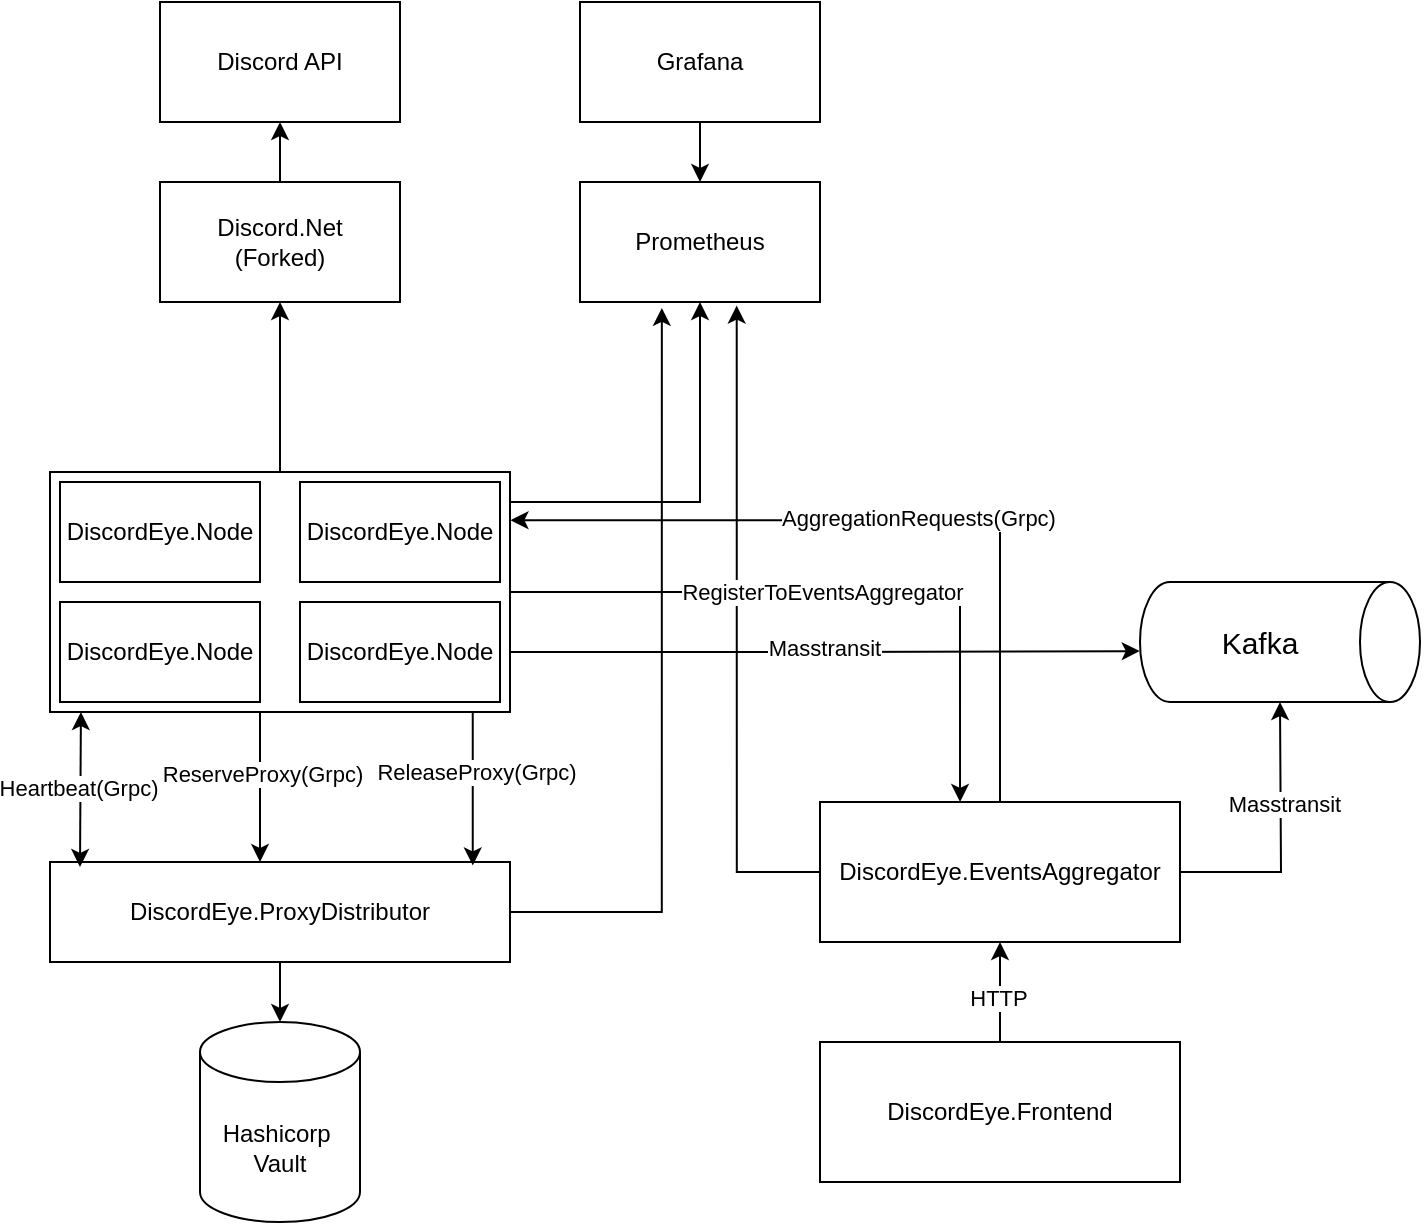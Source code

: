 <mxfile version="24.7.17">
  <diagram name="Страница — 1" id="kYHOF3FITAPOy7uCtLVG">
    <mxGraphModel dx="1563" dy="583" grid="1" gridSize="10" guides="1" tooltips="1" connect="1" arrows="1" fold="1" page="1" pageScale="1" pageWidth="827" pageHeight="1169" background="#ffffff" math="0" shadow="0">
      <root>
        <mxCell id="0" />
        <mxCell id="1" parent="0" />
        <mxCell id="4g26W-je0epKYsVc1hKr-1" value="Discord API" style="rounded=0;whiteSpace=wrap;html=1;" parent="1" vertex="1">
          <mxGeometry x="110" y="290" width="120" height="60" as="geometry" />
        </mxCell>
        <mxCell id="4g26W-je0epKYsVc1hKr-2" style="edgeStyle=orthogonalEdgeStyle;rounded=0;orthogonalLoop=1;jettySize=auto;html=1;" parent="1" source="4g26W-je0epKYsVc1hKr-3" target="4g26W-je0epKYsVc1hKr-1" edge="1">
          <mxGeometry relative="1" as="geometry" />
        </mxCell>
        <mxCell id="4g26W-je0epKYsVc1hKr-3" value="Discord.Net&lt;br&gt;(Forked)" style="rounded=0;whiteSpace=wrap;html=1;" parent="1" vertex="1">
          <mxGeometry x="110" y="380" width="120" height="60" as="geometry" />
        </mxCell>
        <mxCell id="4g26W-je0epKYsVc1hKr-4" value="" style="group" parent="1" vertex="1" connectable="0">
          <mxGeometry x="600" y="580" width="140" height="60" as="geometry" />
        </mxCell>
        <mxCell id="4g26W-je0epKYsVc1hKr-5" value="" style="shape=cylinder3;whiteSpace=wrap;html=1;boundedLbl=1;backgroundOutline=1;size=15;rotation=90;" parent="4g26W-je0epKYsVc1hKr-4" vertex="1">
          <mxGeometry x="40" y="-40" width="60" height="140" as="geometry" />
        </mxCell>
        <mxCell id="4g26W-je0epKYsVc1hKr-6" value="&lt;font style=&quot;font-size: 15px;&quot;&gt;Kafka&lt;/font&gt;" style="text;html=1;align=center;verticalAlign=middle;whiteSpace=wrap;rounded=0;" parent="4g26W-je0epKYsVc1hKr-4" vertex="1">
          <mxGeometry x="30" y="15" width="60" height="30" as="geometry" />
        </mxCell>
        <mxCell id="vA8BbCd4DQbsN9h1cKCq-29" style="edgeStyle=orthogonalEdgeStyle;rounded=0;orthogonalLoop=1;jettySize=auto;html=1;" edge="1" parent="1" source="4g26W-je0epKYsVc1hKr-13">
          <mxGeometry relative="1" as="geometry">
            <mxPoint x="670" y="640" as="targetPoint" />
          </mxGeometry>
        </mxCell>
        <mxCell id="vA8BbCd4DQbsN9h1cKCq-30" value="Masstransit" style="edgeLabel;html=1;align=center;verticalAlign=middle;resizable=0;points=[];" vertex="1" connectable="0" parent="vA8BbCd4DQbsN9h1cKCq-29">
          <mxGeometry x="0.256" y="-1" relative="1" as="geometry">
            <mxPoint as="offset" />
          </mxGeometry>
        </mxCell>
        <mxCell id="vA8BbCd4DQbsN9h1cKCq-36" style="edgeStyle=orthogonalEdgeStyle;rounded=0;orthogonalLoop=1;jettySize=auto;html=1;exitX=0.5;exitY=0;exitDx=0;exitDy=0;entryX=1.001;entryY=0.201;entryDx=0;entryDy=0;entryPerimeter=0;" edge="1" parent="1" source="4g26W-je0epKYsVc1hKr-13" target="4g26W-je0epKYsVc1hKr-15">
          <mxGeometry relative="1" as="geometry">
            <mxPoint x="300" y="550" as="targetPoint" />
            <Array as="points">
              <mxPoint x="530" y="549" />
            </Array>
          </mxGeometry>
        </mxCell>
        <mxCell id="vA8BbCd4DQbsN9h1cKCq-37" value="AggregationRequests(Grpc)" style="edgeLabel;html=1;align=center;verticalAlign=middle;resizable=0;points=[];" vertex="1" connectable="0" parent="vA8BbCd4DQbsN9h1cKCq-36">
          <mxGeometry x="0.217" y="-1" relative="1" as="geometry">
            <mxPoint x="52" as="offset" />
          </mxGeometry>
        </mxCell>
        <mxCell id="4g26W-je0epKYsVc1hKr-13" value="DiscordEye.EventsAggregator" style="rounded=0;whiteSpace=wrap;html=1;" parent="1" vertex="1">
          <mxGeometry x="440" y="690" width="180" height="70" as="geometry" />
        </mxCell>
        <mxCell id="4g26W-je0epKYsVc1hKr-48" style="edgeStyle=orthogonalEdgeStyle;rounded=0;orthogonalLoop=1;jettySize=auto;html=1;" parent="1" source="4g26W-je0epKYsVc1hKr-24" target="4g26W-je0epKYsVc1hKr-47" edge="1">
          <mxGeometry relative="1" as="geometry" />
        </mxCell>
        <mxCell id="4g26W-je0epKYsVc1hKr-24" value="DiscordEye.ProxyDistributor" style="rounded=0;whiteSpace=wrap;html=1;" parent="1" vertex="1">
          <mxGeometry x="55" y="720" width="230" height="50" as="geometry" />
        </mxCell>
        <mxCell id="4g26W-je0epKYsVc1hKr-32" style="edgeStyle=orthogonalEdgeStyle;rounded=0;orthogonalLoop=1;jettySize=auto;html=1;entryX=0.5;entryY=1;entryDx=0;entryDy=0;" parent="1" source="4g26W-je0epKYsVc1hKr-34" target="4g26W-je0epKYsVc1hKr-13" edge="1">
          <mxGeometry relative="1" as="geometry" />
        </mxCell>
        <mxCell id="4g26W-je0epKYsVc1hKr-33" value="HTTP" style="edgeLabel;html=1;align=center;verticalAlign=middle;resizable=0;points=[];" parent="4g26W-je0epKYsVc1hKr-32" vertex="1" connectable="0">
          <mxGeometry x="-0.1" y="1" relative="1" as="geometry">
            <mxPoint as="offset" />
          </mxGeometry>
        </mxCell>
        <mxCell id="4g26W-je0epKYsVc1hKr-34" value="DiscordEye.Frontend" style="rounded=0;whiteSpace=wrap;html=1;" parent="1" vertex="1">
          <mxGeometry x="440" y="810" width="180" height="70" as="geometry" />
        </mxCell>
        <mxCell id="4g26W-je0epKYsVc1hKr-47" value="Hashicorp&amp;nbsp;&lt;div&gt;Vault&lt;/div&gt;" style="shape=cylinder3;whiteSpace=wrap;html=1;boundedLbl=1;backgroundOutline=1;size=15;" parent="1" vertex="1">
          <mxGeometry x="130" y="800" width="80" height="100" as="geometry" />
        </mxCell>
        <mxCell id="vA8BbCd4DQbsN9h1cKCq-6" value="" style="group" vertex="1" connectable="0" parent="1">
          <mxGeometry x="55" y="525" width="230" height="120" as="geometry" />
        </mxCell>
        <mxCell id="4g26W-je0epKYsVc1hKr-15" value="" style="rounded=0;whiteSpace=wrap;html=1;" parent="vA8BbCd4DQbsN9h1cKCq-6" vertex="1">
          <mxGeometry width="230" height="120" as="geometry" />
        </mxCell>
        <mxCell id="vA8BbCd4DQbsN9h1cKCq-2" value="DiscordEye.Node" style="rounded=0;whiteSpace=wrap;html=1;" vertex="1" parent="vA8BbCd4DQbsN9h1cKCq-6">
          <mxGeometry x="5" y="65" width="100" height="50" as="geometry" />
        </mxCell>
        <mxCell id="vA8BbCd4DQbsN9h1cKCq-3" value="DiscordEye.Node" style="rounded=0;whiteSpace=wrap;html=1;" vertex="1" parent="vA8BbCd4DQbsN9h1cKCq-6">
          <mxGeometry x="125" y="65" width="100" height="50" as="geometry" />
        </mxCell>
        <mxCell id="vA8BbCd4DQbsN9h1cKCq-4" value="DiscordEye.Node" style="rounded=0;whiteSpace=wrap;html=1;" vertex="1" parent="vA8BbCd4DQbsN9h1cKCq-6">
          <mxGeometry x="5" y="5" width="100" height="50" as="geometry" />
        </mxCell>
        <mxCell id="vA8BbCd4DQbsN9h1cKCq-5" value="DiscordEye.Node" style="rounded=0;whiteSpace=wrap;html=1;" vertex="1" parent="vA8BbCd4DQbsN9h1cKCq-6">
          <mxGeometry x="125" y="5" width="100" height="50" as="geometry" />
        </mxCell>
        <mxCell id="vA8BbCd4DQbsN9h1cKCq-7" value="" style="endArrow=classic;startArrow=classic;html=1;rounded=0;entryX=0.096;entryY=1.004;entryDx=0;entryDy=0;exitX=0.094;exitY=0.059;exitDx=0;exitDy=0;entryPerimeter=0;exitPerimeter=0;" edge="1" parent="1">
          <mxGeometry width="50" height="50" relative="1" as="geometry">
            <mxPoint x="70.0" y="722.47" as="sourcePoint" />
            <mxPoint x="70.46" y="645.0" as="targetPoint" />
          </mxGeometry>
        </mxCell>
        <mxCell id="vA8BbCd4DQbsN9h1cKCq-8" value="Heartbeat(Grpc)" style="edgeLabel;html=1;align=center;verticalAlign=middle;resizable=0;points=[];" vertex="1" connectable="0" parent="vA8BbCd4DQbsN9h1cKCq-7">
          <mxGeometry x="0.034" y="1" relative="1" as="geometry">
            <mxPoint as="offset" />
          </mxGeometry>
        </mxCell>
        <mxCell id="vA8BbCd4DQbsN9h1cKCq-10" style="edgeStyle=orthogonalEdgeStyle;rounded=0;orthogonalLoop=1;jettySize=auto;html=1;" edge="1" parent="1" source="4g26W-je0epKYsVc1hKr-15" target="4g26W-je0epKYsVc1hKr-24">
          <mxGeometry relative="1" as="geometry">
            <Array as="points">
              <mxPoint x="160" y="660" />
              <mxPoint x="160" y="660" />
            </Array>
          </mxGeometry>
        </mxCell>
        <mxCell id="vA8BbCd4DQbsN9h1cKCq-11" value="ReserveProxy(Grpc)" style="edgeLabel;html=1;align=center;verticalAlign=middle;resizable=0;points=[];" vertex="1" connectable="0" parent="vA8BbCd4DQbsN9h1cKCq-10">
          <mxGeometry x="-0.193" y="1" relative="1" as="geometry">
            <mxPoint as="offset" />
          </mxGeometry>
        </mxCell>
        <mxCell id="vA8BbCd4DQbsN9h1cKCq-17" value="" style="endArrow=classic;html=1;rounded=0;entryX=0.919;entryY=0.034;entryDx=0;entryDy=0;entryPerimeter=0;exitX=0.919;exitY=0.996;exitDx=0;exitDy=0;exitPerimeter=0;" edge="1" parent="1" source="4g26W-je0epKYsVc1hKr-15" target="4g26W-je0epKYsVc1hKr-24">
          <mxGeometry width="50" height="50" relative="1" as="geometry">
            <mxPoint x="200" y="680" as="sourcePoint" />
            <mxPoint x="250" y="630" as="targetPoint" />
          </mxGeometry>
        </mxCell>
        <mxCell id="vA8BbCd4DQbsN9h1cKCq-18" value="ReleaseProxy(Grpc)" style="edgeLabel;html=1;align=center;verticalAlign=middle;resizable=0;points=[];" vertex="1" connectable="0" parent="vA8BbCd4DQbsN9h1cKCq-17">
          <mxGeometry x="-0.211" y="1" relative="1" as="geometry">
            <mxPoint as="offset" />
          </mxGeometry>
        </mxCell>
        <mxCell id="vA8BbCd4DQbsN9h1cKCq-19" style="edgeStyle=orthogonalEdgeStyle;rounded=0;orthogonalLoop=1;jettySize=auto;html=1;" edge="1" parent="1" source="4g26W-je0epKYsVc1hKr-15" target="4g26W-je0epKYsVc1hKr-3">
          <mxGeometry relative="1" as="geometry" />
        </mxCell>
        <mxCell id="vA8BbCd4DQbsN9h1cKCq-27" style="edgeStyle=orthogonalEdgeStyle;rounded=0;orthogonalLoop=1;jettySize=auto;html=1;" edge="1" parent="1" source="vA8BbCd4DQbsN9h1cKCq-25" target="vA8BbCd4DQbsN9h1cKCq-26">
          <mxGeometry relative="1" as="geometry" />
        </mxCell>
        <mxCell id="vA8BbCd4DQbsN9h1cKCq-25" value="Grafana" style="rounded=0;whiteSpace=wrap;html=1;" vertex="1" parent="1">
          <mxGeometry x="320" y="290" width="120" height="60" as="geometry" />
        </mxCell>
        <mxCell id="vA8BbCd4DQbsN9h1cKCq-26" value="Prometheus" style="rounded=0;whiteSpace=wrap;html=1;" vertex="1" parent="1">
          <mxGeometry x="320" y="380" width="120" height="60" as="geometry" />
        </mxCell>
        <mxCell id="vA8BbCd4DQbsN9h1cKCq-28" style="edgeStyle=orthogonalEdgeStyle;rounded=0;orthogonalLoop=1;jettySize=auto;html=1;entryX=0.5;entryY=1;entryDx=0;entryDy=0;" edge="1" parent="1" source="4g26W-je0epKYsVc1hKr-15" target="vA8BbCd4DQbsN9h1cKCq-26">
          <mxGeometry relative="1" as="geometry">
            <Array as="points">
              <mxPoint x="380" y="540" />
            </Array>
          </mxGeometry>
        </mxCell>
        <mxCell id="vA8BbCd4DQbsN9h1cKCq-31" style="edgeStyle=orthogonalEdgeStyle;rounded=0;orthogonalLoop=1;jettySize=auto;html=1;entryX=0.576;entryY=1.001;entryDx=0;entryDy=0;entryPerimeter=0;exitX=1;exitY=0.75;exitDx=0;exitDy=0;" edge="1" parent="1" source="4g26W-je0epKYsVc1hKr-15" target="4g26W-je0epKYsVc1hKr-5">
          <mxGeometry relative="1" as="geometry">
            <mxPoint x="290" y="615" as="sourcePoint" />
          </mxGeometry>
        </mxCell>
        <mxCell id="vA8BbCd4DQbsN9h1cKCq-32" value="Masstransit" style="edgeLabel;html=1;align=center;verticalAlign=middle;resizable=0;points=[];" vertex="1" connectable="0" parent="vA8BbCd4DQbsN9h1cKCq-31">
          <mxGeometry x="0.002" y="2" relative="1" as="geometry">
            <mxPoint x="-1" as="offset" />
          </mxGeometry>
        </mxCell>
        <mxCell id="vA8BbCd4DQbsN9h1cKCq-33" style="edgeStyle=orthogonalEdgeStyle;rounded=0;orthogonalLoop=1;jettySize=auto;html=1;entryX=0.653;entryY=1.03;entryDx=0;entryDy=0;entryPerimeter=0;" edge="1" parent="1" source="4g26W-je0epKYsVc1hKr-13" target="vA8BbCd4DQbsN9h1cKCq-26">
          <mxGeometry relative="1" as="geometry">
            <Array as="points">
              <mxPoint x="398" y="725" />
            </Array>
          </mxGeometry>
        </mxCell>
        <mxCell id="vA8BbCd4DQbsN9h1cKCq-34" style="edgeStyle=orthogonalEdgeStyle;rounded=0;orthogonalLoop=1;jettySize=auto;html=1;entryX=0.341;entryY=1.049;entryDx=0;entryDy=0;entryPerimeter=0;" edge="1" parent="1" source="4g26W-je0epKYsVc1hKr-24" target="vA8BbCd4DQbsN9h1cKCq-26">
          <mxGeometry relative="1" as="geometry" />
        </mxCell>
        <mxCell id="vA8BbCd4DQbsN9h1cKCq-38" style="edgeStyle=orthogonalEdgeStyle;rounded=0;orthogonalLoop=1;jettySize=auto;html=1;entryX=0.389;entryY=0;entryDx=0;entryDy=0;entryPerimeter=0;" edge="1" parent="1" source="4g26W-je0epKYsVc1hKr-15" target="4g26W-je0epKYsVc1hKr-13">
          <mxGeometry relative="1" as="geometry" />
        </mxCell>
        <mxCell id="vA8BbCd4DQbsN9h1cKCq-39" value="RegisterToEventsAggregator" style="edgeLabel;html=1;align=center;verticalAlign=middle;resizable=0;points=[];" vertex="1" connectable="0" parent="vA8BbCd4DQbsN9h1cKCq-38">
          <mxGeometry x="-0.055" relative="1" as="geometry">
            <mxPoint as="offset" />
          </mxGeometry>
        </mxCell>
      </root>
    </mxGraphModel>
  </diagram>
</mxfile>
